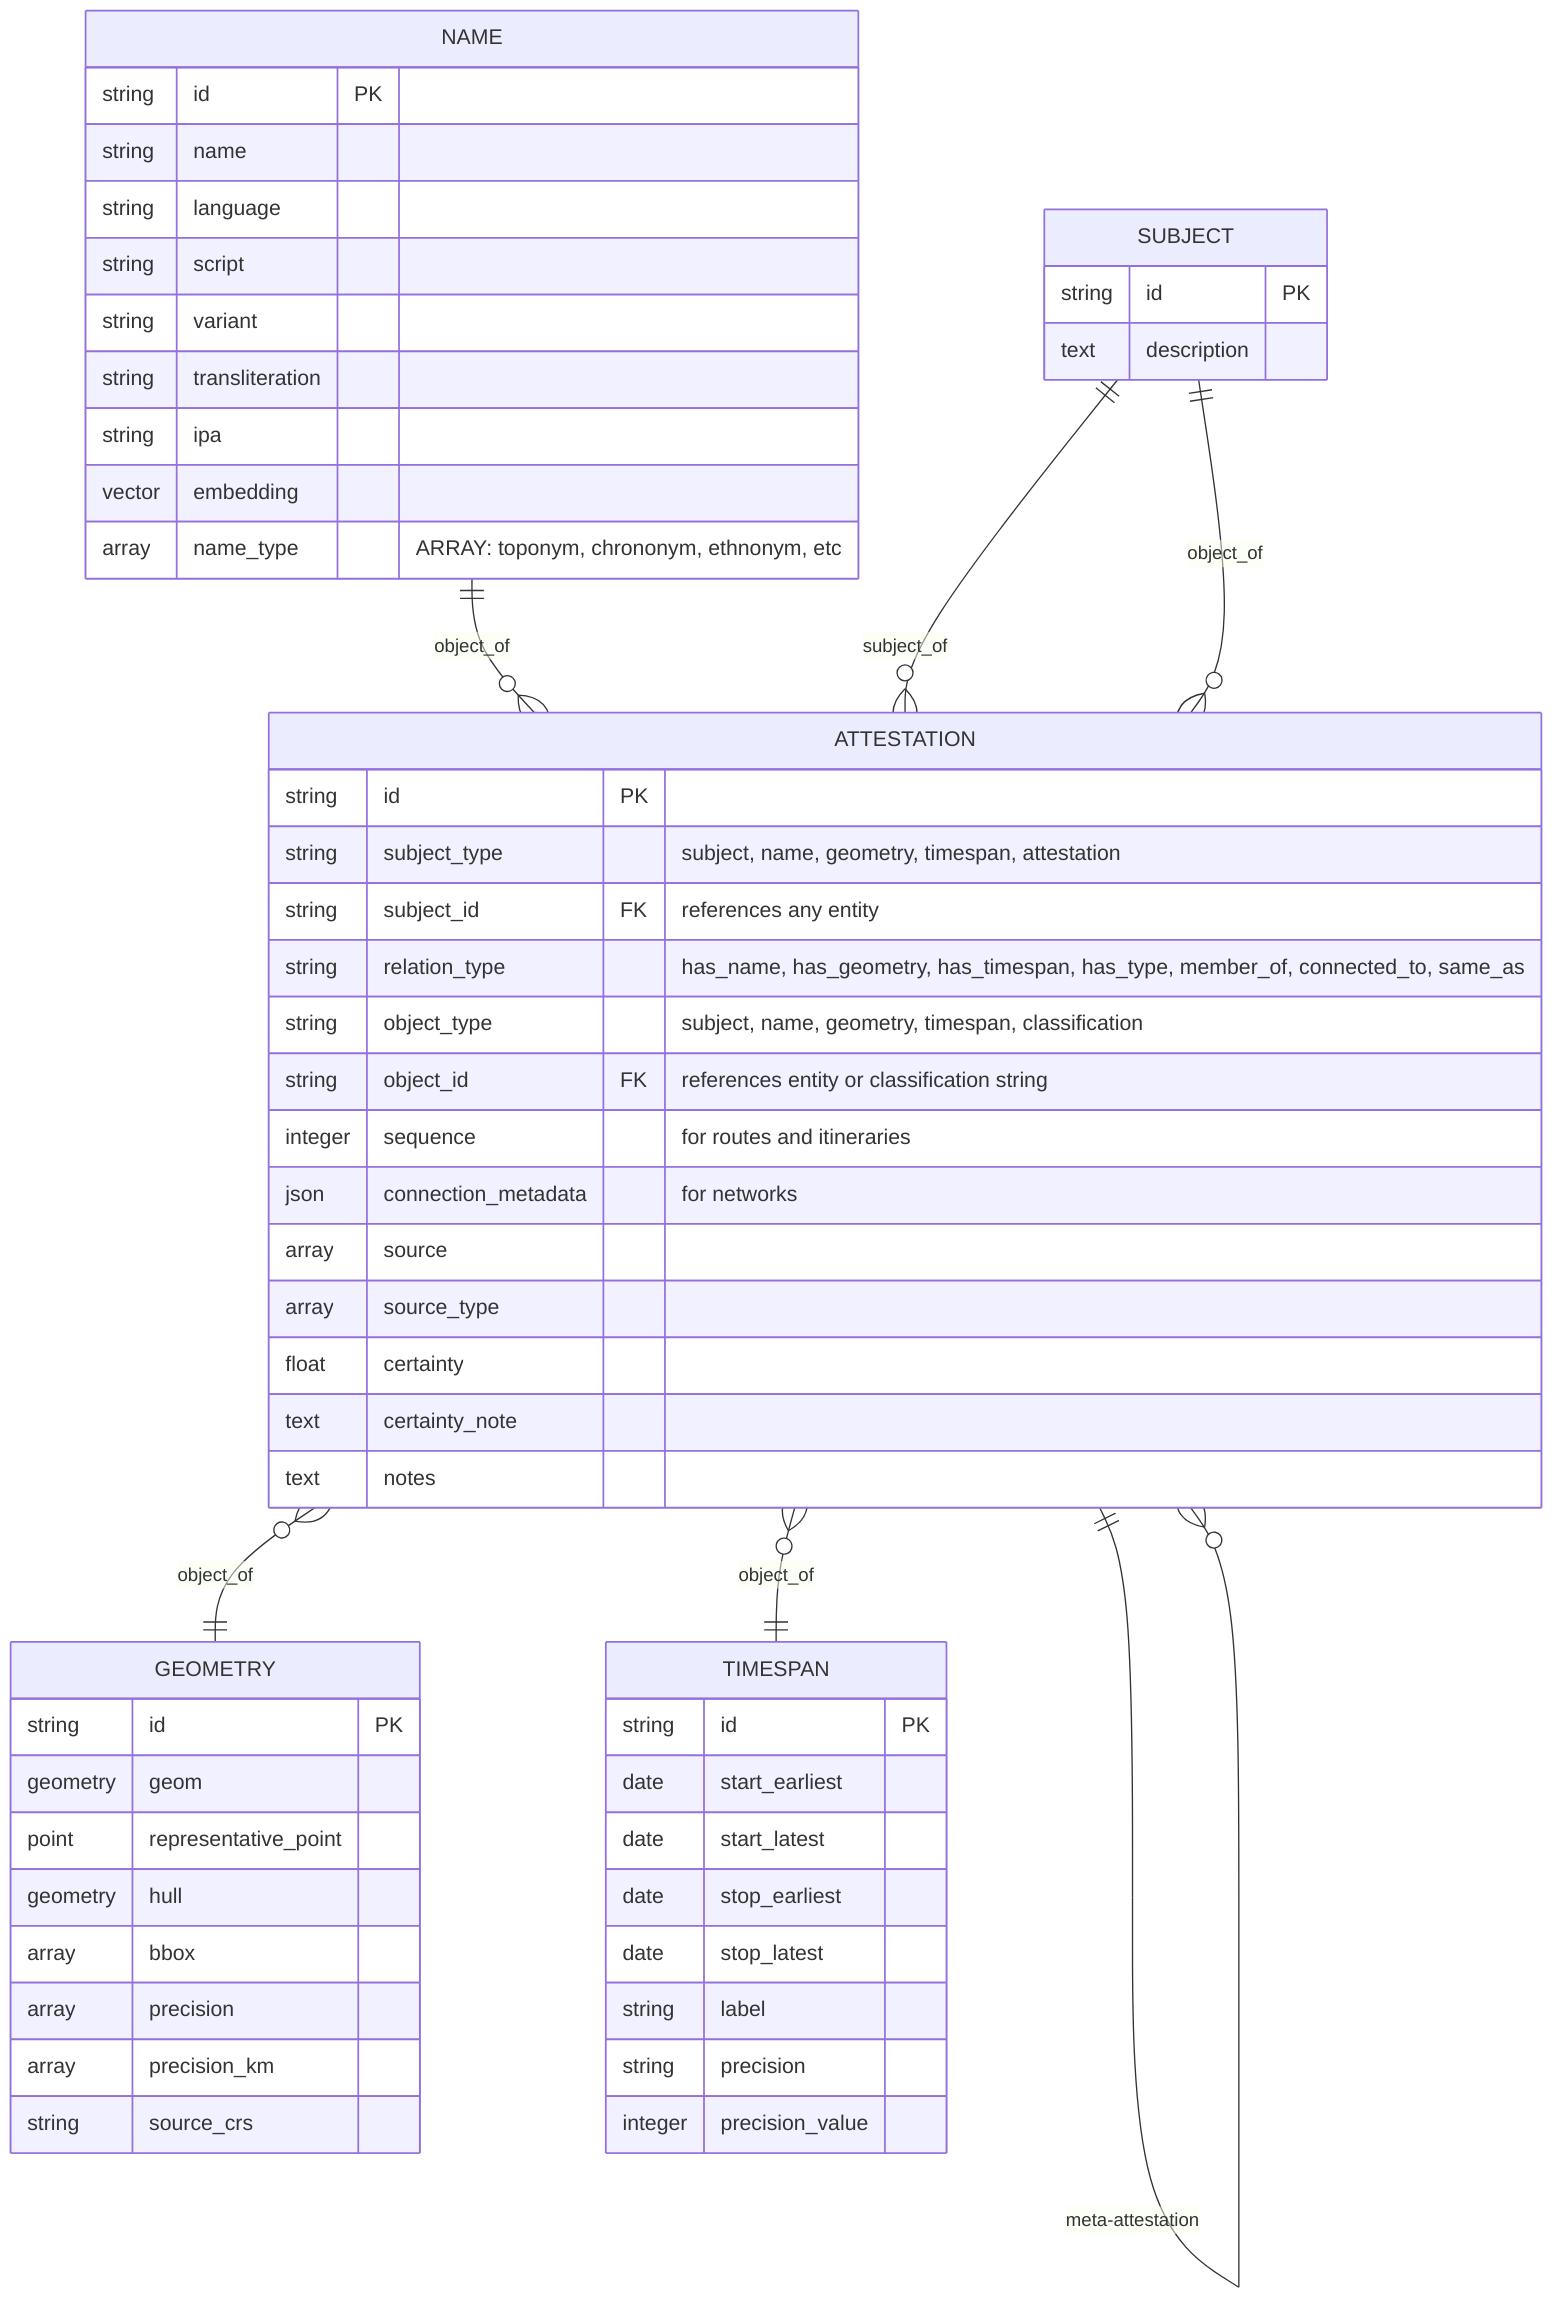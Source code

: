 erDiagram
%% All relationships go through ATTESTATION
    NAME ||--o{ ATTESTATION : "object_of"
    SUBJECT ||--o{ ATTESTATION : "subject_of"
    SUBJECT ||--o{ ATTESTATION : "object_of"
    ATTESTATION ||--o{ ATTESTATION : "meta-attestation"
    ATTESTATION o{--|| GEOMETRY : "object_of"
    ATTESTATION o{--|| TIMESPAN : "object_of"

%% Core entities
    SUBJECT {
        string id PK
        text description
    }

    NAME {
        string id PK
        string name
        string language
        string script
        string variant
        string transliteration
        string ipa
        vector embedding
        array name_type "ARRAY: toponym, chrononym, ethnonym, etc"
    }

    GEOMETRY {
        string id PK
        geometry geom
        point representative_point
        geometry hull
        array bbox
        array precision
        array precision_km
        string source_crs
    }

    TIMESPAN {
        string id PK
        date start_earliest
        date start_latest
        date stop_earliest
        date stop_latest
        string label
        string precision
        integer precision_value
    }

    ATTESTATION {
        string id PK
        string subject_type "subject, name, geometry, timespan, attestation"
        string subject_id FK "references any entity"
        string relation_type "has_name, has_geometry, has_timespan, has_type, member_of, connected_to, same_as"
        string object_type "subject, name, geometry, timespan, classification"
        string object_id FK "references entity or classification string"
        integer sequence "for routes and itineraries"
        json connection_metadata "for networks"
        array source
        array source_type
        float certainty
        text certainty_note
        text notes
    }